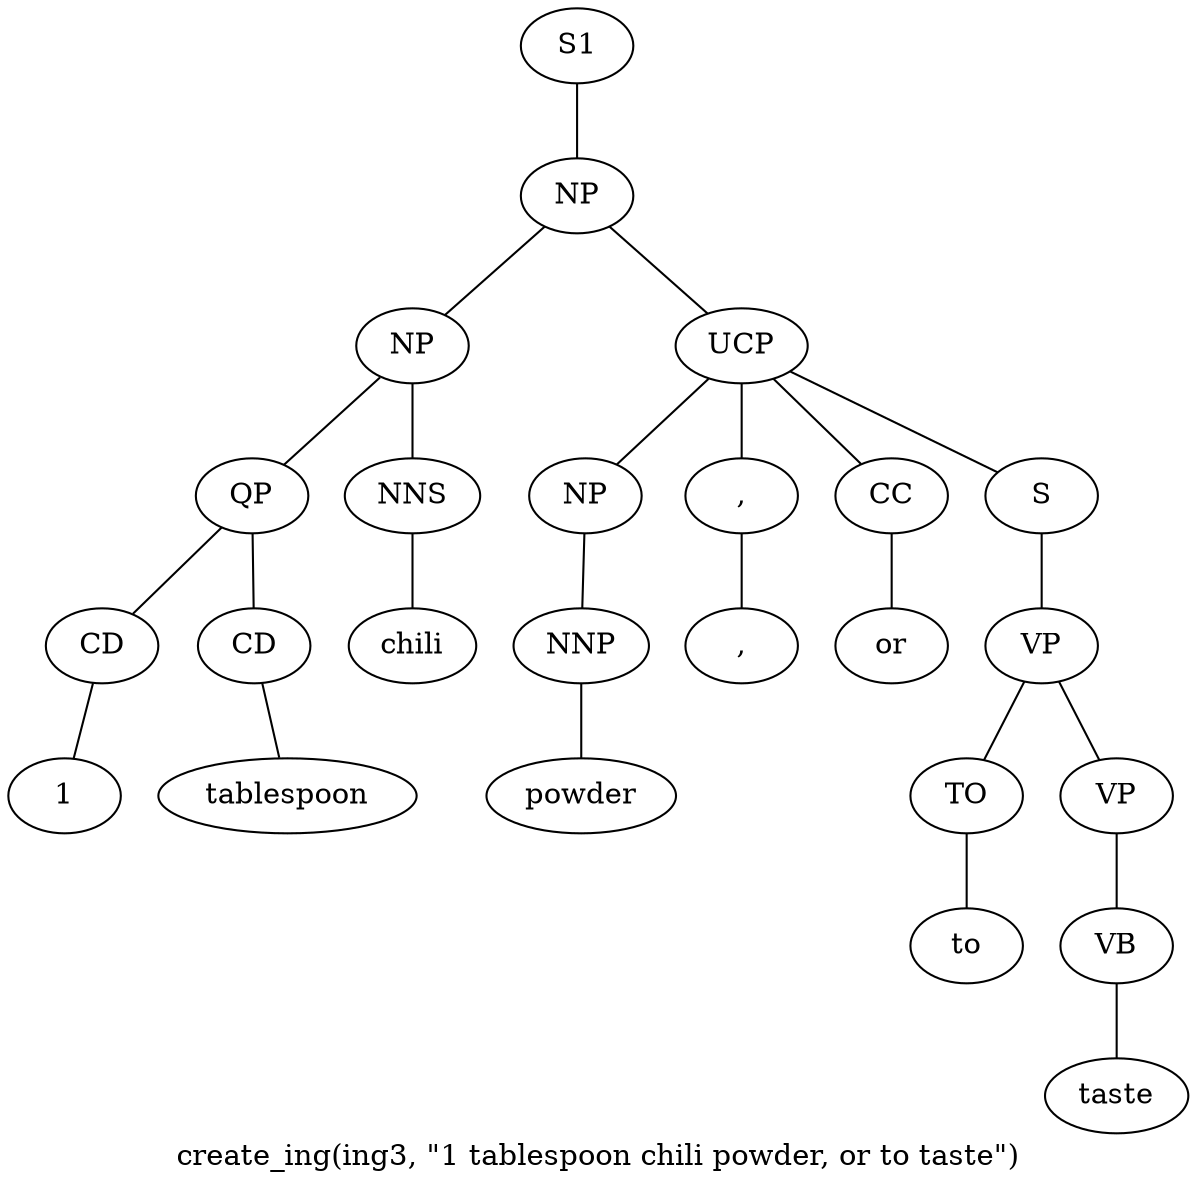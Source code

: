 graph SyntaxGraph {
	label = "create_ing(ing3, \"1 tablespoon chili powder, or to taste\")";
	Node0 [label="S1"];
	Node1 [label="NP"];
	Node2 [label="NP"];
	Node3 [label="QP"];
	Node4 [label="CD"];
	Node5 [label="1"];
	Node6 [label="CD"];
	Node7 [label="tablespoon"];
	Node8 [label="NNS"];
	Node9 [label="chili"];
	Node10 [label="UCP"];
	Node11 [label="NP"];
	Node12 [label="NNP"];
	Node13 [label="powder"];
	Node14 [label=","];
	Node15 [label=","];
	Node16 [label="CC"];
	Node17 [label="or"];
	Node18 [label="S"];
	Node19 [label="VP"];
	Node20 [label="TO"];
	Node21 [label="to"];
	Node22 [label="VP"];
	Node23 [label="VB"];
	Node24 [label="taste"];

	Node0 -- Node1;
	Node1 -- Node2;
	Node1 -- Node10;
	Node2 -- Node3;
	Node2 -- Node8;
	Node3 -- Node4;
	Node3 -- Node6;
	Node4 -- Node5;
	Node6 -- Node7;
	Node8 -- Node9;
	Node10 -- Node11;
	Node10 -- Node14;
	Node10 -- Node16;
	Node10 -- Node18;
	Node11 -- Node12;
	Node12 -- Node13;
	Node14 -- Node15;
	Node16 -- Node17;
	Node18 -- Node19;
	Node19 -- Node20;
	Node19 -- Node22;
	Node20 -- Node21;
	Node22 -- Node23;
	Node23 -- Node24;
}